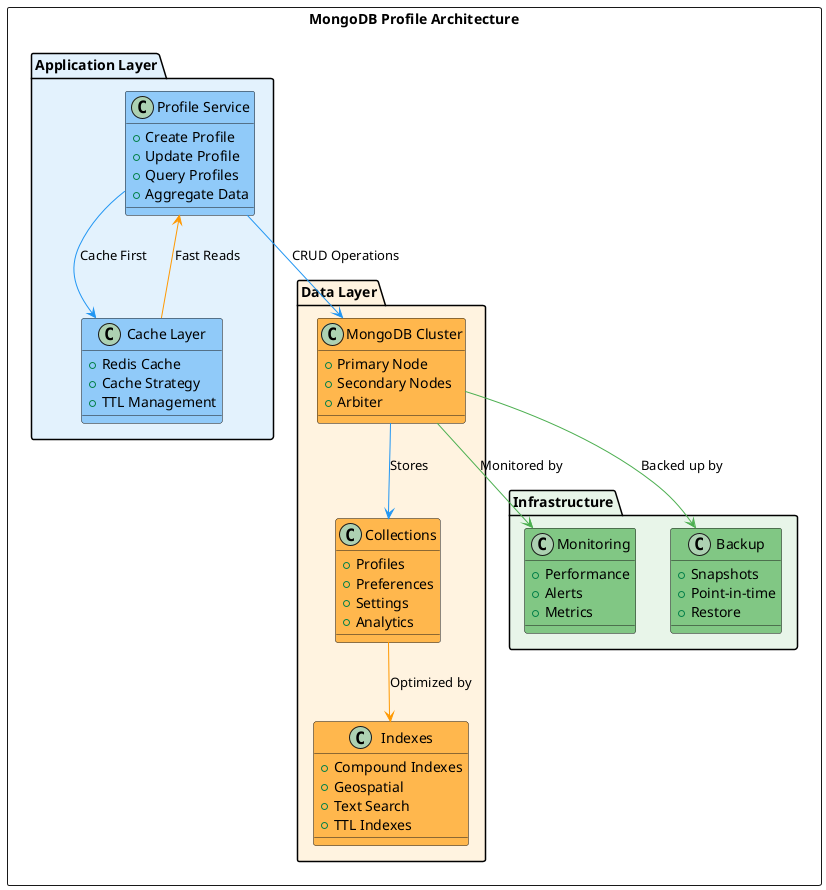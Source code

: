 @startuml "MongoDB Profile Architecture"

!define RECTANGLE class

skinparam {
    BackgroundColor transparent
    ArrowColor #2C3E50
    BorderColor #2C3E50
    FontColor #2C3E50
    FontSize 14
}

rectangle "MongoDB Profile Architecture" {
    package "Application Layer" as AL #E3F2FD {
        RECTANGLE "Profile Service" as PS #90CAF9 {
            + Create Profile
            + Update Profile
            + Query Profiles
            + Aggregate Data
        }
        
        RECTANGLE "Cache Layer" as CL #90CAF9 {
            + Redis Cache
            + Cache Strategy
            + TTL Management
        }
    }
    
    package "Data Layer" as DL #FFF3E0 {
        RECTANGLE "MongoDB Cluster" as MC #FFB74D {
            + Primary Node
            + Secondary Nodes
            + Arbiter
        }
        
        RECTANGLE "Collections" as COL #FFB74D {
            + Profiles
            + Preferences
            + Settings
            + Analytics
        }
        
        RECTANGLE "Indexes" as IDX #FFB74D {
            + Compound Indexes
            + Geospatial
            + Text Search
            + TTL Indexes
        }
    }
    
    package "Infrastructure" as INF #E8F5E9 {
        RECTANGLE "Monitoring" as MON #81C784 {
            + Performance
            + Alerts
            + Metrics
        }
        
        RECTANGLE "Backup" as BAK #81C784 {
            + Snapshots
            + Point-in-time
            + Restore
        }
    }
}

PS -[#2196F3]-> CL : "Cache First"
PS -[#2196F3]-> MC : "CRUD Operations"
MC -[#2196F3]-> COL : "Stores"
COL -[#FF9800]-> IDX : "Optimized by"
MC -[#4CAF50]-> MON : "Monitored by"
MC -[#4CAF50]-> BAK : "Backed up by"
CL -[#FF9800]-> PS : "Fast Reads"

@enduml 